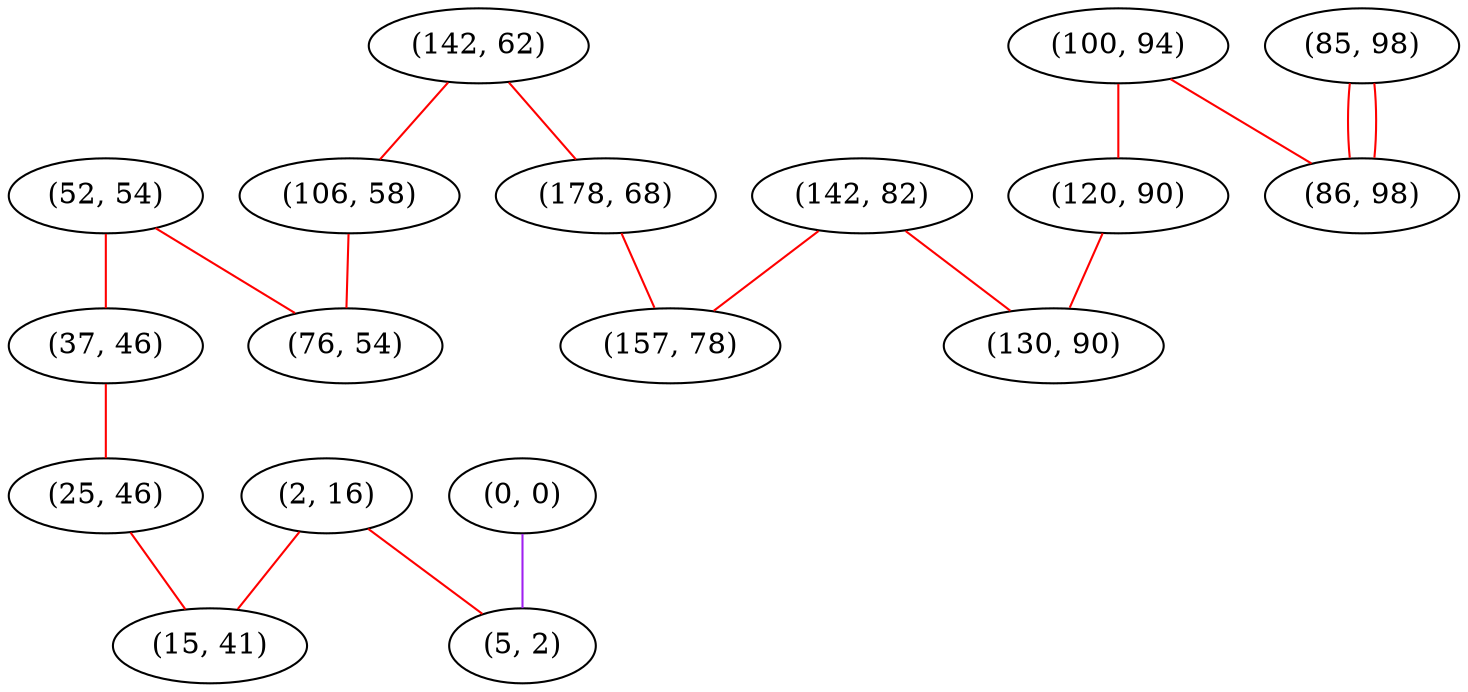 graph "" {
"(2, 16)";
"(142, 82)";
"(52, 54)";
"(142, 62)";
"(85, 98)";
"(106, 58)";
"(100, 94)";
"(178, 68)";
"(0, 0)";
"(120, 90)";
"(37, 46)";
"(86, 98)";
"(25, 46)";
"(15, 41)";
"(157, 78)";
"(5, 2)";
"(76, 54)";
"(130, 90)";
"(2, 16)" -- "(5, 2)"  [color=red, key=0, weight=1];
"(2, 16)" -- "(15, 41)"  [color=red, key=0, weight=1];
"(142, 82)" -- "(157, 78)"  [color=red, key=0, weight=1];
"(142, 82)" -- "(130, 90)"  [color=red, key=0, weight=1];
"(52, 54)" -- "(37, 46)"  [color=red, key=0, weight=1];
"(52, 54)" -- "(76, 54)"  [color=red, key=0, weight=1];
"(142, 62)" -- "(178, 68)"  [color=red, key=0, weight=1];
"(142, 62)" -- "(106, 58)"  [color=red, key=0, weight=1];
"(85, 98)" -- "(86, 98)"  [color=red, key=0, weight=1];
"(85, 98)" -- "(86, 98)"  [color=red, key=1, weight=1];
"(106, 58)" -- "(76, 54)"  [color=red, key=0, weight=1];
"(100, 94)" -- "(86, 98)"  [color=red, key=0, weight=1];
"(100, 94)" -- "(120, 90)"  [color=red, key=0, weight=1];
"(178, 68)" -- "(157, 78)"  [color=red, key=0, weight=1];
"(0, 0)" -- "(5, 2)"  [color=purple, key=0, weight=4];
"(120, 90)" -- "(130, 90)"  [color=red, key=0, weight=1];
"(37, 46)" -- "(25, 46)"  [color=red, key=0, weight=1];
"(25, 46)" -- "(15, 41)"  [color=red, key=0, weight=1];
}
